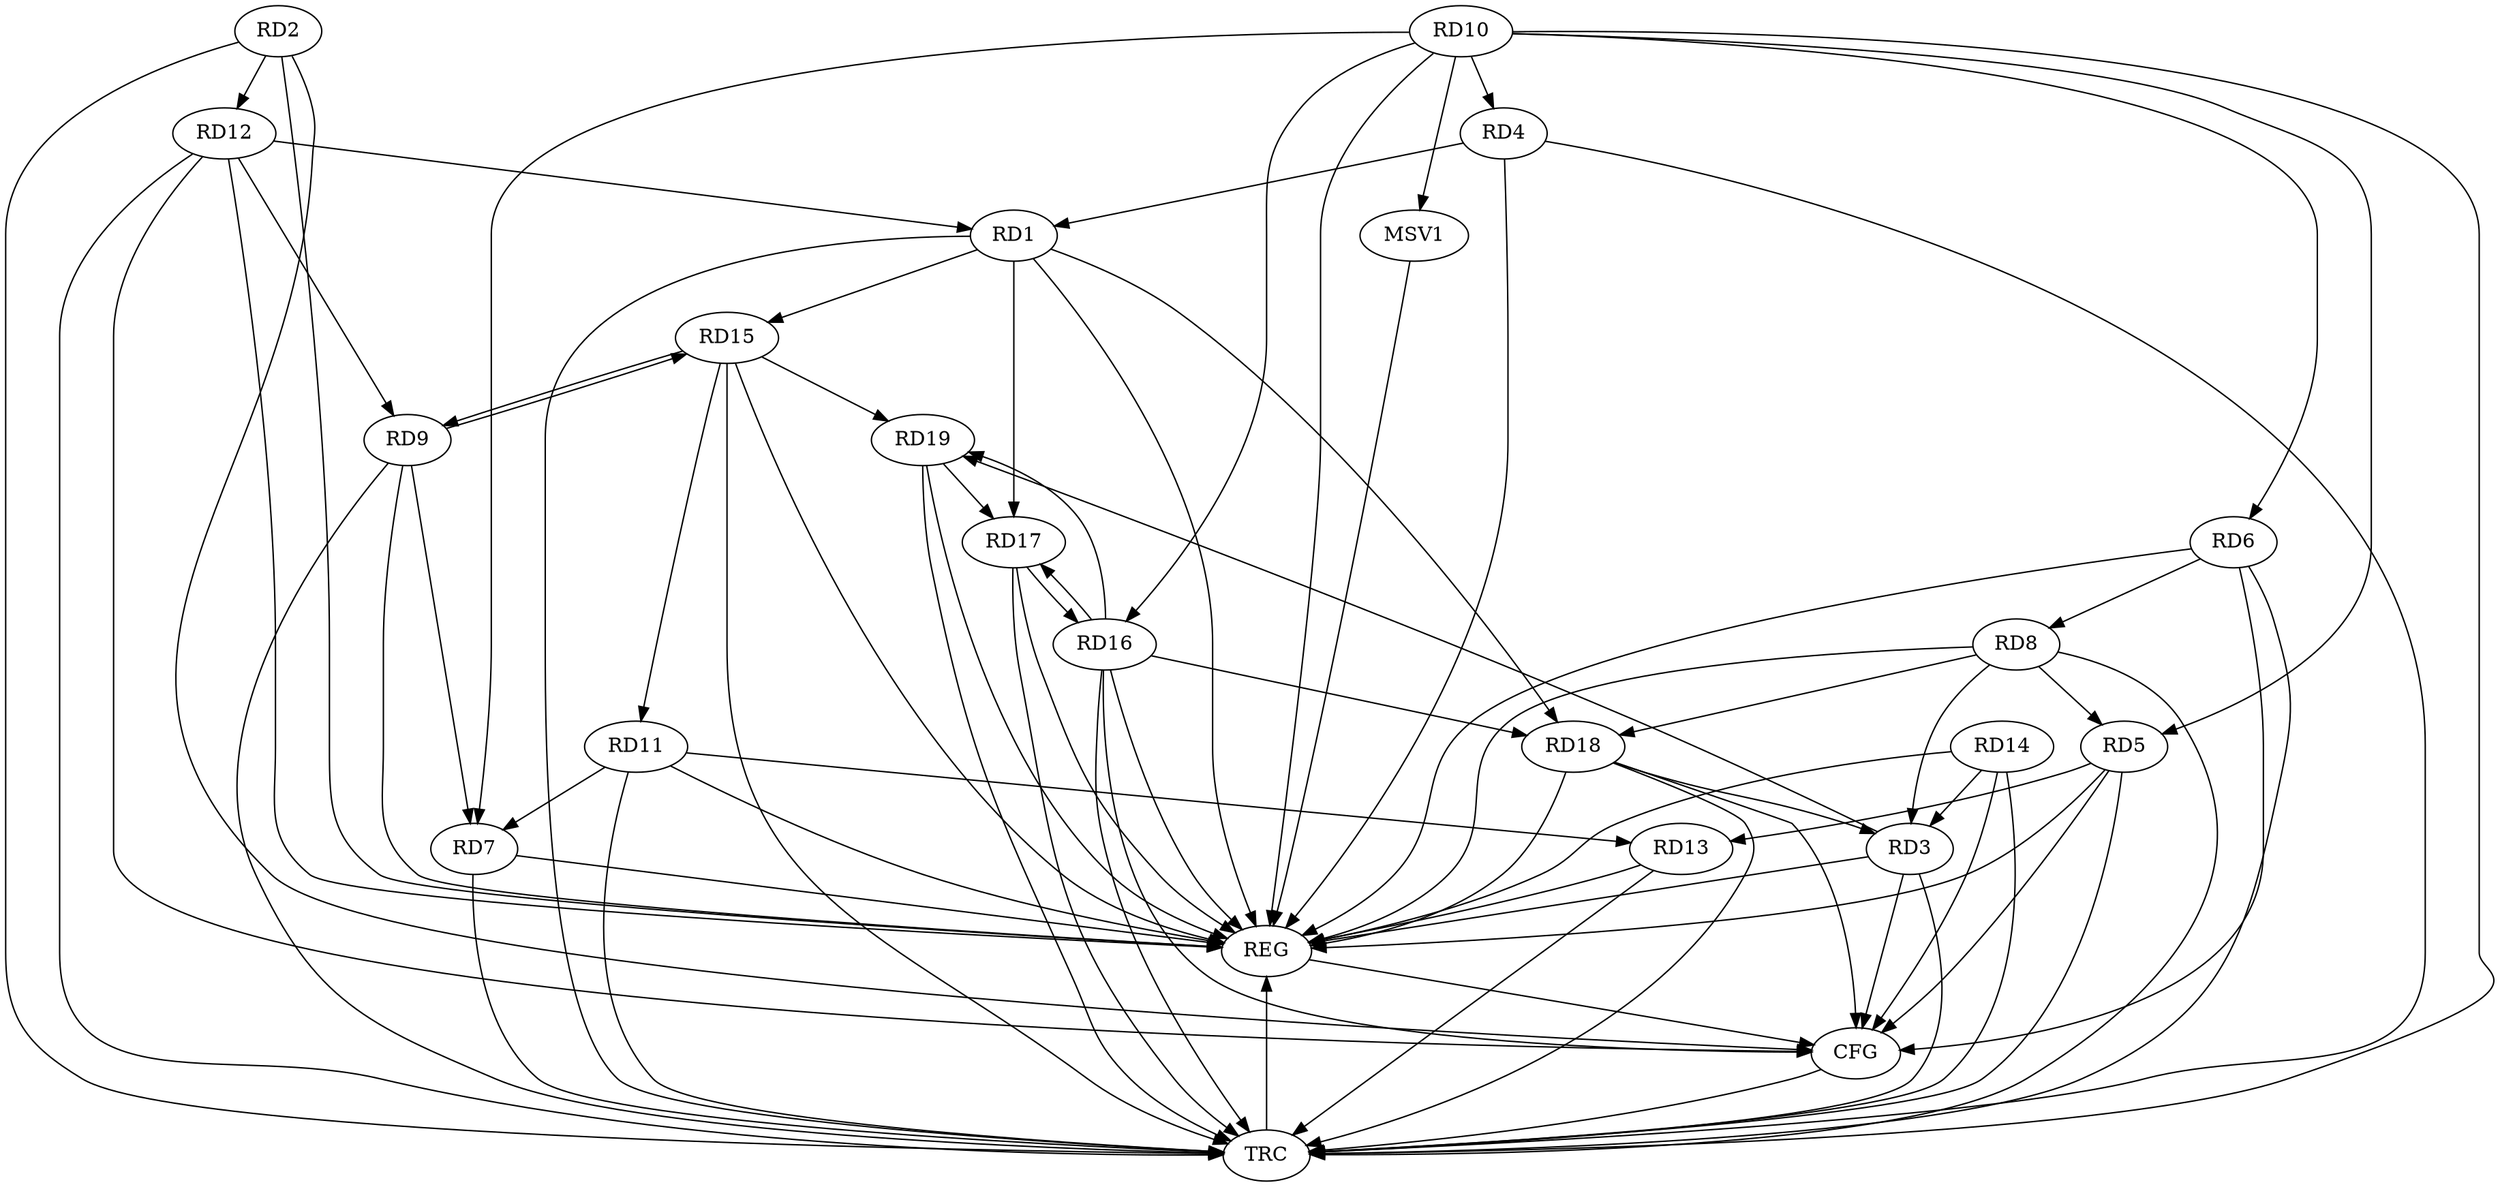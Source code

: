 strict digraph G {
  RD1 [ label="RD1" ];
  RD2 [ label="RD2" ];
  RD3 [ label="RD3" ];
  RD4 [ label="RD4" ];
  RD5 [ label="RD5" ];
  RD6 [ label="RD6" ];
  RD7 [ label="RD7" ];
  RD8 [ label="RD8" ];
  RD9 [ label="RD9" ];
  RD10 [ label="RD10" ];
  RD11 [ label="RD11" ];
  RD12 [ label="RD12" ];
  RD13 [ label="RD13" ];
  RD14 [ label="RD14" ];
  RD15 [ label="RD15" ];
  RD16 [ label="RD16" ];
  RD17 [ label="RD17" ];
  RD18 [ label="RD18" ];
  RD19 [ label="RD19" ];
  REG [ label="REG" ];
  CFG [ label="CFG" ];
  TRC [ label="TRC" ];
  MSV1 [ label="MSV1" ];
  RD4 -> RD1;
  RD12 -> RD1;
  RD1 -> RD15;
  RD1 -> RD17;
  RD1 -> RD18;
  RD2 -> RD12;
  RD8 -> RD3;
  RD14 -> RD3;
  RD18 -> RD3;
  RD3 -> RD19;
  RD10 -> RD4;
  RD8 -> RD5;
  RD10 -> RD5;
  RD5 -> RD13;
  RD6 -> RD8;
  RD10 -> RD6;
  RD9 -> RD7;
  RD10 -> RD7;
  RD11 -> RD7;
  RD8 -> RD18;
  RD12 -> RD9;
  RD9 -> RD15;
  RD15 -> RD9;
  RD10 -> RD16;
  RD11 -> RD13;
  RD15 -> RD11;
  RD15 -> RD19;
  RD16 -> RD17;
  RD17 -> RD16;
  RD16 -> RD18;
  RD16 -> RD19;
  RD19 -> RD17;
  RD1 -> REG;
  RD2 -> REG;
  RD3 -> REG;
  RD4 -> REG;
  RD5 -> REG;
  RD6 -> REG;
  RD7 -> REG;
  RD8 -> REG;
  RD9 -> REG;
  RD10 -> REG;
  RD11 -> REG;
  RD12 -> REG;
  RD13 -> REG;
  RD14 -> REG;
  RD15 -> REG;
  RD16 -> REG;
  RD17 -> REG;
  RD18 -> REG;
  RD19 -> REG;
  RD14 -> CFG;
  RD12 -> CFG;
  RD5 -> CFG;
  RD3 -> CFG;
  RD18 -> CFG;
  RD6 -> CFG;
  RD2 -> CFG;
  RD16 -> CFG;
  REG -> CFG;
  RD1 -> TRC;
  RD2 -> TRC;
  RD3 -> TRC;
  RD4 -> TRC;
  RD5 -> TRC;
  RD6 -> TRC;
  RD7 -> TRC;
  RD8 -> TRC;
  RD9 -> TRC;
  RD10 -> TRC;
  RD11 -> TRC;
  RD12 -> TRC;
  RD13 -> TRC;
  RD14 -> TRC;
  RD15 -> TRC;
  RD16 -> TRC;
  RD17 -> TRC;
  RD18 -> TRC;
  RD19 -> TRC;
  CFG -> TRC;
  TRC -> REG;
  RD10 -> MSV1;
  MSV1 -> REG;
}
